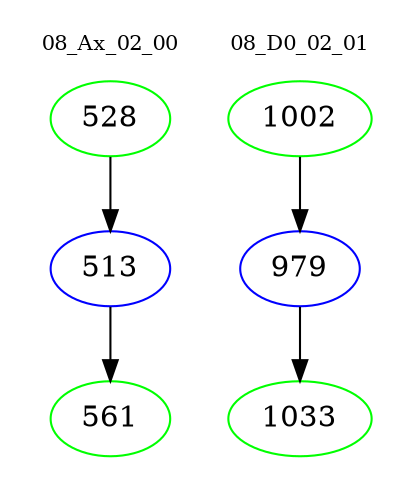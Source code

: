 digraph{
subgraph cluster_0 {
color = white
label = "08_Ax_02_00";
fontsize=10;
T0_528 [label="528", color="green"]
T0_528 -> T0_513 [color="black"]
T0_513 [label="513", color="blue"]
T0_513 -> T0_561 [color="black"]
T0_561 [label="561", color="green"]
}
subgraph cluster_1 {
color = white
label = "08_D0_02_01";
fontsize=10;
T1_1002 [label="1002", color="green"]
T1_1002 -> T1_979 [color="black"]
T1_979 [label="979", color="blue"]
T1_979 -> T1_1033 [color="black"]
T1_1033 [label="1033", color="green"]
}
}
